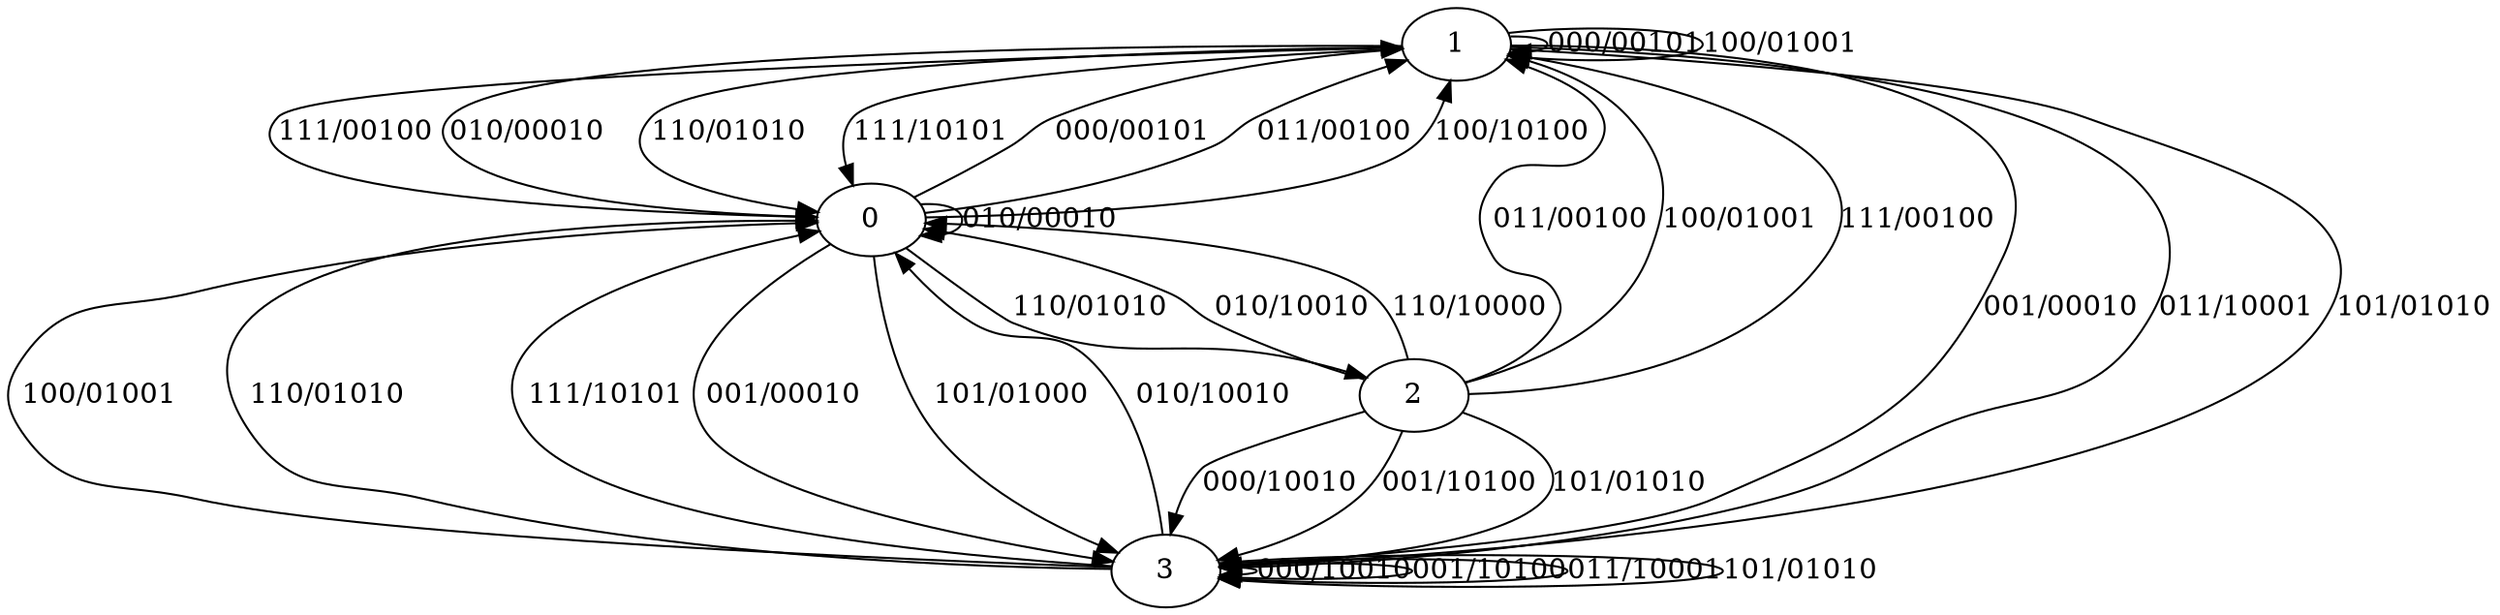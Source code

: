 digraph {
1
0
2
3
1 -> 1 [label="000/00101"]
1 -> 3 [label="001/00010"]
1 -> 0 [label="010/00010"]
1 -> 3 [label="011/10001"]
1 -> 1 [label="100/01001"]
1 -> 3 [label="101/01010"]
1 -> 0 [label="110/01010"]
1 -> 0 [label="111/10101"]
0 -> 1 [label="000/00101"]
0 -> 3 [label="001/00010"]
0 -> 0 [label="010/00010"]
0 -> 1 [label="011/00100"]
0 -> 1 [label="100/10100"]
0 -> 3 [label="101/01000"]
0 -> 2 [label="110/01010"]
0 -> 1 [label="111/00100"]
2 -> 3 [label="000/10010"]
2 -> 3 [label="001/10100"]
2 -> 0 [label="010/10010"]
2 -> 1 [label="011/00100"]
2 -> 1 [label="100/01001"]
2 -> 3 [label="101/01010"]
2 -> 0 [label="110/10000"]
2 -> 1 [label="111/00100"]
3 -> 3 [label="000/10010"]
3 -> 3 [label="001/10100"]
3 -> 0 [label="010/10010"]
3 -> 3 [label="011/10001"]
3 -> 0 [label="100/01001"]
3 -> 3 [label="101/01010"]
3 -> 0 [label="110/01010"]
3 -> 0 [label="111/10101"]
}
